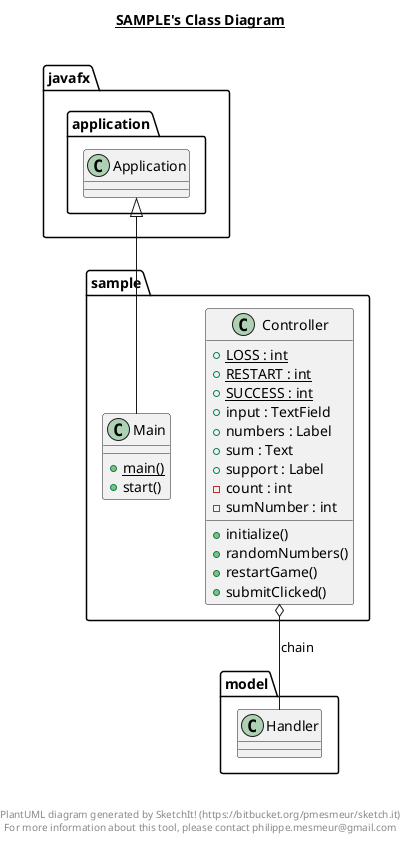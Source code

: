 @startuml

title __SAMPLE's Class Diagram__\n

  namespace sample {
    class sample.Controller {
        {static} + LOSS : int
        {static} + RESTART : int
        {static} + SUCCESS : int
        + input : TextField
        + numbers : Label
        + sum : Text
        + support : Label
        - count : int
        - sumNumber : int
        + initialize()
        + randomNumbers()
        + restartGame()
        + submitClicked()
    }
  }
  

  namespace sample {
    class sample.Main {
        {static} + main()
        + start()
    }
  }
  

  sample.Controller o-- model.Handler : chain
  sample.Main -up-|> javafx.application.Application


right footer


PlantUML diagram generated by SketchIt! (https://bitbucket.org/pmesmeur/sketch.it)
For more information about this tool, please contact philippe.mesmeur@gmail.com
endfooter

@enduml

